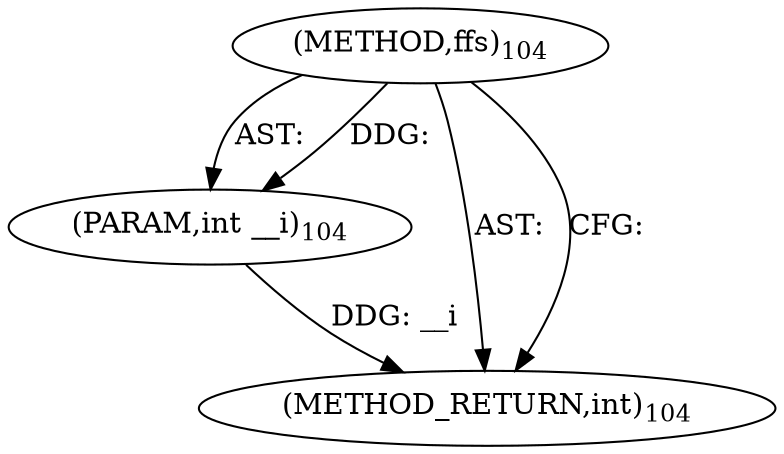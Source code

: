 digraph "ffs" {  
"98952" [label = <(METHOD,ffs)<SUB>104</SUB>> ]
"98953" [label = <(PARAM,int __i)<SUB>104</SUB>> ]
"98954" [label = <(METHOD_RETURN,int)<SUB>104</SUB>> ]
  "98952" -> "98953"  [ label = "AST: "] 
  "98952" -> "98954"  [ label = "AST: "] 
  "98952" -> "98954"  [ label = "CFG: "] 
  "98953" -> "98954"  [ label = "DDG: __i"] 
  "98952" -> "98953"  [ label = "DDG: "] 
}
